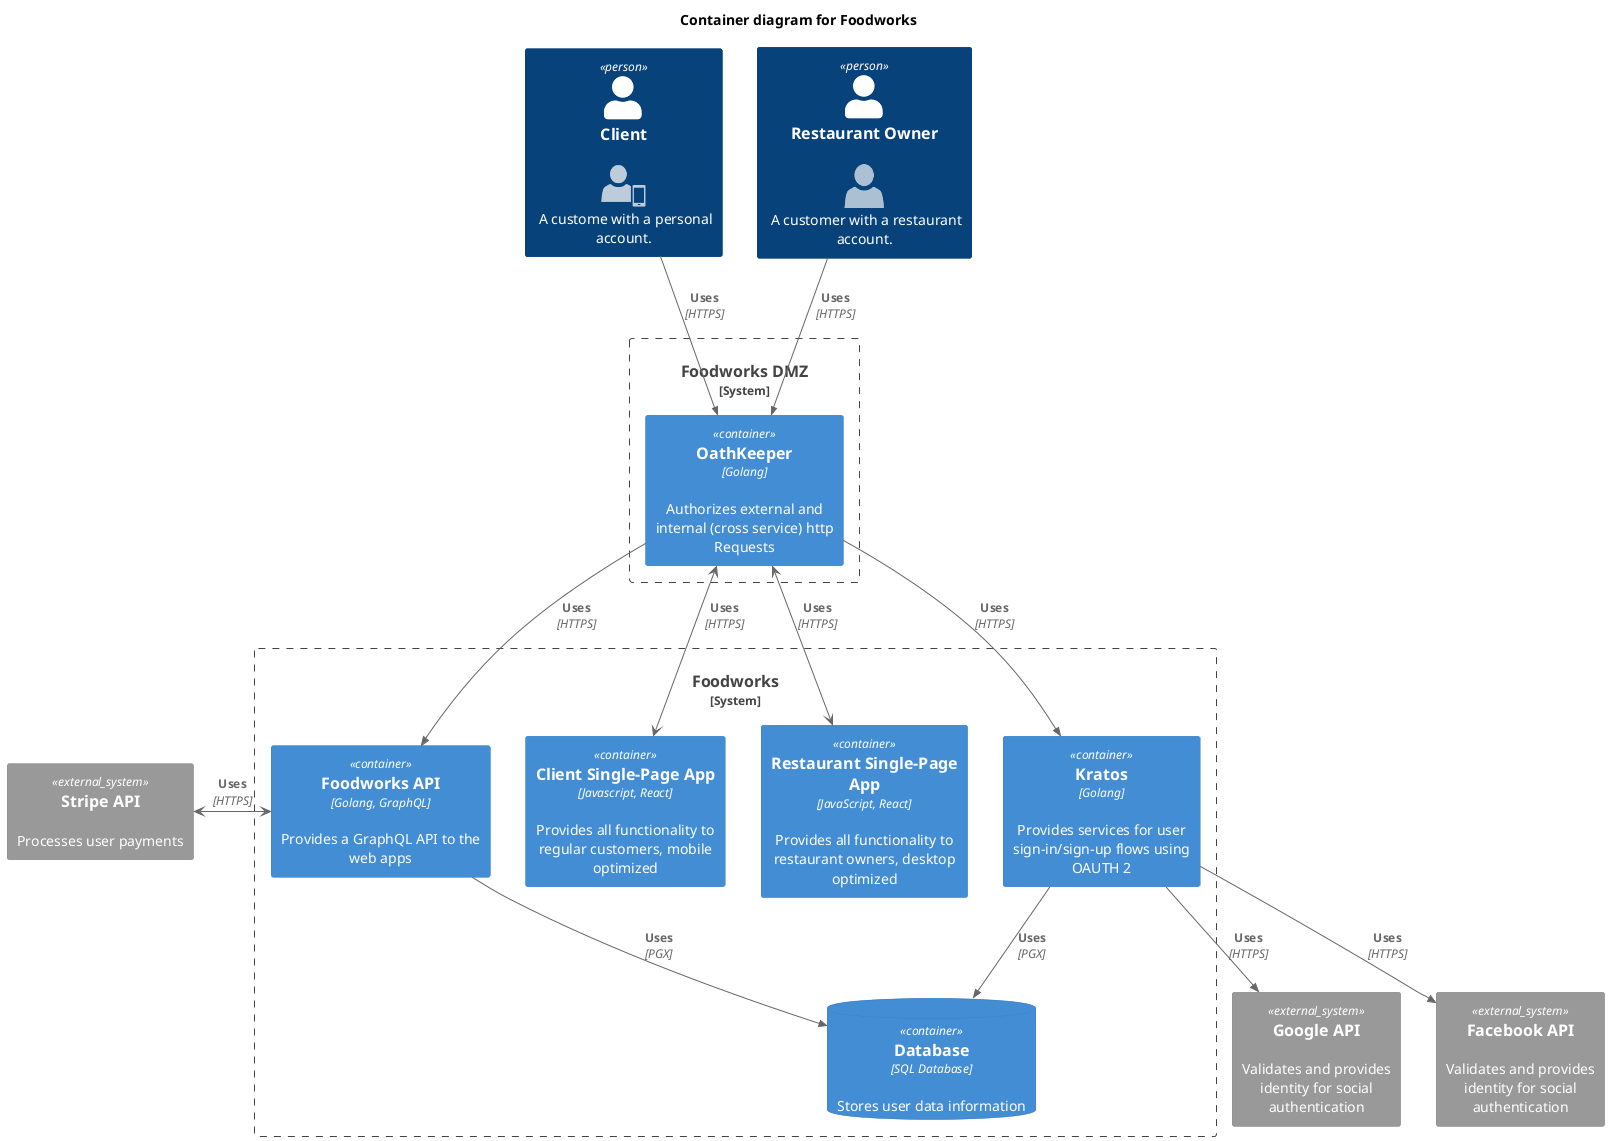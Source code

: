 @startuml
'!includeurl https://raw.githubusercontent.com/RicardoNiepel/C4-PlantUML/master/C4_Container.puml
!include <c4/C4_Container.puml>  

'ref http://plantuml.com/stdlib
!include <office/Users/user.puml>
!include <office/Users/mobile_user.puml>



!define Rel_BI(e_from,e_to, e_label) Rel_(e_from,e_to, e_label, "<->")
!define Rel_BI(e_from,e_to, e_label, e_techn) Rel_(e_from,e_to, e_label, e_techn, "<-->")

!define Rel_L_BI(e_from,e_to, e_label) Rel_(e_from,e_to, e_label, "<-LEFT->")
!define Rel_L_BI(e_from,e_to, e_label, e_techn) Rel_(e_from,e_to, e_label, e_techn, "<-LEFT->")


title Container diagram for Foodworks

Person(customer_personal  , Client , "<$mobile_user>\n A custome with a personal account." )
Person(customer_restaurant  , Restaurant Owner , "<$user>\n A customer with a restaurant account." )

System_Boundary(c1, "Foodworks DMZ") {
    Container(proxy, "OathKeeper", "Golang", "Authorizes external and internal (cross service) http Requests")
}

System_Boundary(c2, "Foodworks") {
    Container(spa_client, "Client Single-Page App", "Javascript, React", "Provides all functionality to regular customers, mobile optimized")
    Container(spa_restaurant, "Restaurant Single-Page App", "JavaScript, React", "Provides all functionality to restaurant owners, desktop optimized")
    Container(kratos, "Kratos", "Golang", "Provides services for user sign-in/sign-up flows using OAUTH 2")
    Container(backend_api, "Foodworks API", "Golang, GraphQL", "Provides a GraphQL API to the web apps")
    ContainerDb(database, "Database", "SQL Database", "Stores user data information")
}

System_Ext(stripe, "Stripe API", "Processes user payments")
System_Ext(google, "Google API", "Validates and provides identity for social authentication")
System_Ext(facebook, "Facebook API", "Validates and provides identity for social authentication")

Rel(customer_personal, proxy, "Uses", "HTTPS")
Rel(customer_restaurant, proxy, "Uses", "HTTPS")

Rel(kratos, google, "Uses", "HTTPS")
Rel(kratos, facebook, "Uses", "HTTPS")


Rel_BI(proxy, spa_client, "Uses", "HTTPS")
Rel_BI(proxy, spa_restaurant, "Uses", "HTTPS")

Rel(proxy, backend_api, "Uses", "HTTPS")
Rel(proxy,kratos, "Uses", "HTTPS")

Rel_L_BI(backend_api, stripe, "Uses", "HTTPS")
Rel(backend_api, database, "Uses", "PGX")
Rel(kratos,database, "Uses", "PGX")


@enduml

